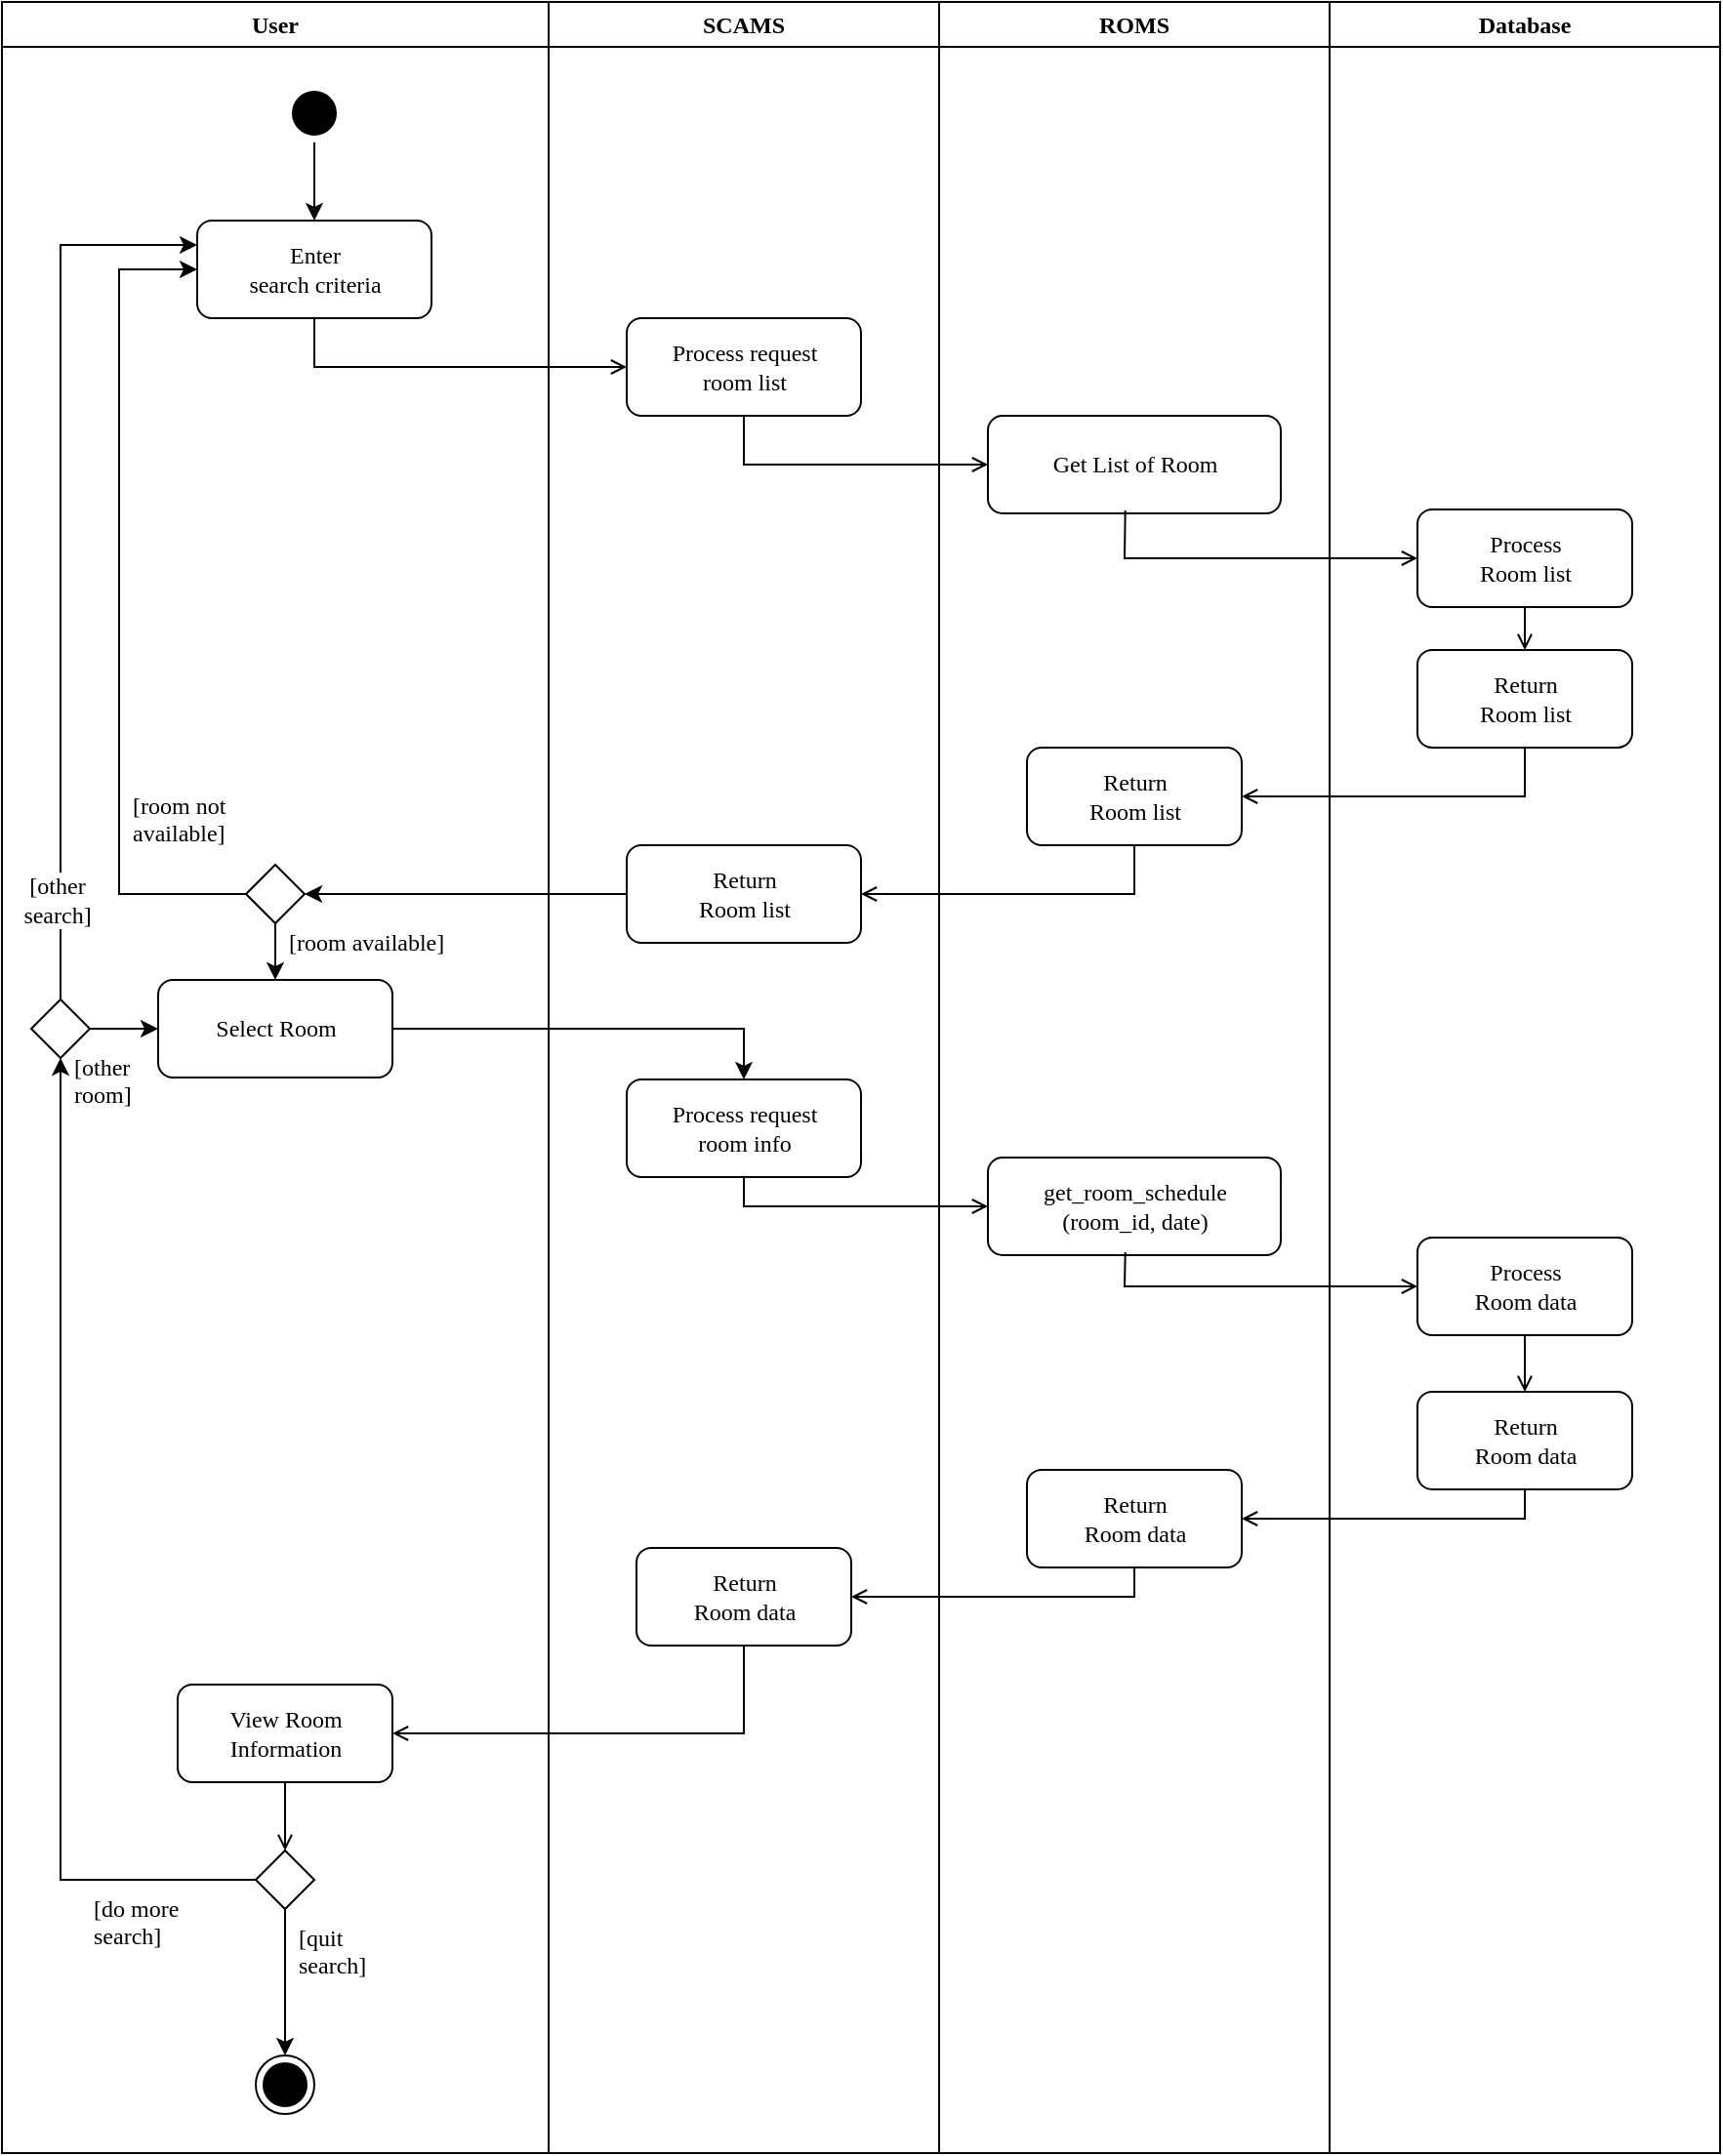 <mxfile version="12.1.3" type="device" pages="1"><diagram name="Page-1" id="e7e014a7-5840-1c2e-5031-d8a46d1fe8dd"><mxGraphModel dx="1024" dy="539" grid="1" gridSize="10" guides="1" tooltips="1" connect="1" arrows="1" fold="1" page="1" pageScale="1" pageWidth="1169" pageHeight="826" background="#ffffff" math="0" shadow="0"><root><mxCell id="0"/><mxCell id="1" parent="0"/><mxCell id="2" value="User" style="swimlane;whiteSpace=wrap;strokeColor=#000000;fontFamily=Lucida Console;html=1;verticalAlign=middle;fontSize=12;" parent="1" vertex="1"><mxGeometry x="120" y="128" width="280" height="1102" as="geometry"/></mxCell><mxCell id="pT0pk6XVGQYDzjTI1Kva-50" style="edgeStyle=orthogonalEdgeStyle;rounded=0;orthogonalLoop=1;jettySize=auto;html=1;fontFamily=Lucida Console;" edge="1" parent="2" source="5" target="7"><mxGeometry relative="1" as="geometry"/></mxCell><mxCell id="5" value="" style="ellipse;shape=startState;fillColor=#000000;strokeColor=#000000;fontFamily=Lucida Console;html=1;verticalAlign=middle;fontSize=12;" parent="2" vertex="1"><mxGeometry x="145" y="42" width="30" height="30" as="geometry"/></mxCell><mxCell id="7" value="&lt;div&gt;Enter &lt;br&gt;&lt;/div&gt;&lt;div&gt;search criteria&lt;/div&gt;" style="strokeColor=#000000;fontFamily=Lucida Console;html=1;verticalAlign=middle;fontSize=12;rounded=1;" parent="2" vertex="1"><mxGeometry x="100" y="112" width="120" height="50" as="geometry"/></mxCell><mxCell id="vPv_AgrXGApGeAOAyEXG-90" value="Select Room" style="strokeColor=#000000;fontFamily=Lucida Console;html=1;verticalAlign=middle;fontSize=12;rounded=1;" parent="2" vertex="1"><mxGeometry x="80" y="501" width="120" height="50" as="geometry"/></mxCell><mxCell id="vPv_AgrXGApGeAOAyEXG-112" style="edgeStyle=orthogonalEdgeStyle;rounded=0;orthogonalLoop=1;jettySize=auto;html=1;entryX=0.5;entryY=0;entryDx=0;entryDy=0;endArrow=open;endFill=0;strokeColor=#000000;fontFamily=Lucida Console;fontSize=12;" parent="2" source="vPv_AgrXGApGeAOAyEXG-105" target="vPv_AgrXGApGeAOAyEXG-109" edge="1"><mxGeometry relative="1" as="geometry"/></mxCell><mxCell id="vPv_AgrXGApGeAOAyEXG-105" value="&lt;div&gt;View Room &lt;br&gt;&lt;/div&gt;&lt;div&gt;Information&lt;br&gt;&lt;/div&gt;" style="strokeColor=#000000;fontFamily=Lucida Console;html=1;verticalAlign=middle;fontSize=12;rounded=1;" parent="2" vertex="1"><mxGeometry x="90" y="862" width="110" height="50" as="geometry"/></mxCell><mxCell id="38" value="" style="ellipse;shape=endState;fillColor=#000000;strokeColor=#000000;fontFamily=Lucida Console;html=1;verticalAlign=middle;fontSize=12;" parent="2" vertex="1"><mxGeometry x="130" y="1052" width="30" height="30" as="geometry"/></mxCell><mxCell id="pT0pk6XVGQYDzjTI1Kva-52" style="edgeStyle=orthogonalEdgeStyle;rounded=0;orthogonalLoop=1;jettySize=auto;html=1;fontFamily=Lucida Console;" edge="1" parent="2" source="vPv_AgrXGApGeAOAyEXG-109" target="38"><mxGeometry relative="1" as="geometry"/></mxCell><mxCell id="pT0pk6XVGQYDzjTI1Kva-53" style="edgeStyle=orthogonalEdgeStyle;rounded=0;orthogonalLoop=1;jettySize=auto;html=1;entryX=0.5;entryY=1;entryDx=0;entryDy=0;fontFamily=Lucida Console;" edge="1" parent="2" source="vPv_AgrXGApGeAOAyEXG-109" target="pT0pk6XVGQYDzjTI1Kva-49"><mxGeometry relative="1" as="geometry"/></mxCell><mxCell id="vPv_AgrXGApGeAOAyEXG-109" value="" style="rhombus;whiteSpace=wrap;html=1;rounded=0;strokeColor=#000000;fillColor=none;fontFamily=Lucida Console;fontSize=12;" parent="2" vertex="1"><mxGeometry x="130" y="947" width="30" height="30" as="geometry"/></mxCell><mxCell id="vPv_AgrXGApGeAOAyEXG-116" value="&lt;div&gt;[do more&lt;/div&gt;&lt;div&gt;search]&lt;br&gt;&lt;/div&gt;" style="text;html=1;resizable=0;points=[];autosize=1;align=left;verticalAlign=top;spacingTop=-4;fontSize=12;fontFamily=Lucida Console;" parent="2" vertex="1"><mxGeometry x="45" y="967" width="70" height="30" as="geometry"/></mxCell><mxCell id="pT0pk6XVGQYDzjTI1Kva-41" style="edgeStyle=orthogonalEdgeStyle;rounded=0;orthogonalLoop=1;jettySize=auto;html=1;fontFamily=Lucida Console;" edge="1" parent="2" source="pT0pk6XVGQYDzjTI1Kva-39" target="vPv_AgrXGApGeAOAyEXG-90"><mxGeometry relative="1" as="geometry"/></mxCell><mxCell id="pT0pk6XVGQYDzjTI1Kva-60" style="edgeStyle=orthogonalEdgeStyle;rounded=0;orthogonalLoop=1;jettySize=auto;html=1;entryX=0;entryY=0.5;entryDx=0;entryDy=0;fontFamily=Lucida Console;" edge="1" parent="2" source="pT0pk6XVGQYDzjTI1Kva-39" target="7"><mxGeometry relative="1" as="geometry"><Array as="points"><mxPoint x="60" y="457"/><mxPoint x="60" y="137"/></Array></mxGeometry></mxCell><mxCell id="pT0pk6XVGQYDzjTI1Kva-39" value="" style="rhombus;whiteSpace=wrap;html=1;rounded=0;strokeColor=#000000;fillColor=none;fontFamily=Lucida Console;fontSize=12;" vertex="1" parent="2"><mxGeometry x="125" y="442" width="30" height="30" as="geometry"/></mxCell><mxCell id="pT0pk6XVGQYDzjTI1Kva-42" value="&lt;div&gt;[room available]&lt;/div&gt;" style="text;html=1;resizable=0;points=[];autosize=1;align=left;verticalAlign=top;spacingTop=-4;fontFamily=Lucida Console;" vertex="1" parent="2"><mxGeometry x="145" y="472" width="100" height="20" as="geometry"/></mxCell><mxCell id="pT0pk6XVGQYDzjTI1Kva-48" value="&lt;div&gt;[room not&lt;/div&gt;&lt;div&gt;available]&lt;br&gt;&lt;/div&gt;" style="text;html=1;resizable=0;points=[];autosize=1;align=left;verticalAlign=top;spacingTop=-4;fontFamily=Lucida Console;" vertex="1" parent="2"><mxGeometry x="65" y="402" width="70" height="30" as="geometry"/></mxCell><mxCell id="pT0pk6XVGQYDzjTI1Kva-54" style="edgeStyle=orthogonalEdgeStyle;rounded=0;orthogonalLoop=1;jettySize=auto;html=1;fontFamily=Lucida Console;" edge="1" parent="2" source="pT0pk6XVGQYDzjTI1Kva-49" target="vPv_AgrXGApGeAOAyEXG-90"><mxGeometry relative="1" as="geometry"/></mxCell><mxCell id="pT0pk6XVGQYDzjTI1Kva-56" style="edgeStyle=orthogonalEdgeStyle;rounded=0;orthogonalLoop=1;jettySize=auto;html=1;entryX=0;entryY=0.25;entryDx=0;entryDy=0;fontFamily=Lucida Console;" edge="1" parent="2" source="pT0pk6XVGQYDzjTI1Kva-49" target="7"><mxGeometry relative="1" as="geometry"><mxPoint x="50" y="307" as="targetPoint"/><Array as="points"><mxPoint x="30" y="125"/></Array></mxGeometry></mxCell><mxCell id="pT0pk6XVGQYDzjTI1Kva-59" value="&lt;div&gt;[other&lt;/div&gt;&lt;div&gt;search]&lt;br&gt;&lt;/div&gt;" style="text;html=1;resizable=0;points=[];align=center;verticalAlign=middle;labelBackgroundColor=#ffffff;fontFamily=Lucida Console;" vertex="1" connectable="0" parent="pT0pk6XVGQYDzjTI1Kva-56"><mxGeometry x="-0.777" y="2" relative="1" as="geometry"><mxPoint as="offset"/></mxGeometry></mxCell><mxCell id="pT0pk6XVGQYDzjTI1Kva-49" value="" style="rhombus;whiteSpace=wrap;html=1;rounded=0;strokeColor=#000000;fillColor=none;fontFamily=Lucida Console;fontSize=12;" vertex="1" parent="2"><mxGeometry x="15" y="511" width="30" height="30" as="geometry"/></mxCell><mxCell id="vPv_AgrXGApGeAOAyEXG-113" value="&lt;div&gt;[quit&lt;/div&gt;&lt;div&gt;search]&lt;br&gt;&lt;/div&gt;" style="text;html=1;resizable=0;points=[];autosize=1;align=left;verticalAlign=top;spacingTop=-4;fontSize=12;fontFamily=Lucida Console;" parent="2" vertex="1"><mxGeometry x="150" y="982" width="70" height="30" as="geometry"/></mxCell><mxCell id="pT0pk6XVGQYDzjTI1Kva-55" value="&lt;div&gt;[other&lt;/div&gt;&lt;div&gt;room]&lt;br&gt;&lt;/div&gt;" style="text;html=1;resizable=0;points=[];autosize=1;align=left;verticalAlign=top;spacingTop=-4;fontFamily=Lucida Console;" vertex="1" parent="2"><mxGeometry x="35" y="536" width="60" height="30" as="geometry"/></mxCell><mxCell id="3" value="SCAMS" style="swimlane;whiteSpace=wrap;startSize=23;strokeColor=#000000;fontFamily=Lucida Console;html=1;verticalAlign=middle;fontSize=12;" parent="1" vertex="1"><mxGeometry x="400" y="128" width="200" height="1102" as="geometry"/></mxCell><mxCell id="8" value="&lt;div&gt;Process request&lt;/div&gt;room list " style="strokeColor=#000000;fontFamily=Lucida Console;html=1;verticalAlign=middle;fontSize=12;rounded=1;" parent="3" vertex="1"><mxGeometry x="40" y="162" width="120" height="50" as="geometry"/></mxCell><mxCell id="vPv_AgrXGApGeAOAyEXG-87" value="&lt;div&gt;Return&lt;/div&gt;&lt;div&gt;Room list&lt;br&gt;&lt;/div&gt;" style="strokeColor=#000000;fontFamily=Lucida Console;html=1;verticalAlign=middle;fontSize=12;rounded=1;" parent="3" vertex="1"><mxGeometry x="40" y="432" width="120" height="50" as="geometry"/></mxCell><mxCell id="vPv_AgrXGApGeAOAyEXG-94" value="&lt;div&gt;Process request&lt;/div&gt;&lt;div&gt;room info&lt;br&gt;&lt;/div&gt;" style="strokeColor=#000000;fontFamily=Lucida Console;html=1;verticalAlign=middle;fontSize=12;rounded=1;" parent="3" vertex="1"><mxGeometry x="40" y="552" width="120" height="50" as="geometry"/></mxCell><mxCell id="vPv_AgrXGApGeAOAyEXG-102" value="&lt;div&gt;Return&lt;/div&gt;&lt;div&gt;Room data&lt;br&gt;&lt;/div&gt;" style="strokeColor=#000000;fontFamily=Lucida Console;html=1;verticalAlign=middle;fontSize=12;rounded=1;" parent="3" vertex="1"><mxGeometry x="45" y="792" width="110" height="50" as="geometry"/></mxCell><mxCell id="4" value="ROMS" style="swimlane;whiteSpace=wrap;fontFamily=Lucida Console;html=1;verticalAlign=middle;fontSize=12;" parent="1" vertex="1"><mxGeometry x="600" y="128" width="200" height="1102" as="geometry"/></mxCell><mxCell id="10" value="Get List of Room" style="strokeColor=#000000;fontFamily=Lucida Console;html=1;verticalAlign=middle;fontSize=12;rounded=1;" parent="4" vertex="1"><mxGeometry x="25" y="212" width="150" height="50" as="geometry"/></mxCell><mxCell id="vPv_AgrXGApGeAOAyEXG-58" value="&lt;div&gt;Return&lt;/div&gt;&lt;div&gt;Room list&lt;br&gt;&lt;/div&gt;" style="strokeColor=#000000;fontFamily=Lucida Console;html=1;verticalAlign=middle;fontSize=12;rounded=1;" parent="4" vertex="1"><mxGeometry x="45" y="382" width="110" height="50" as="geometry"/></mxCell><mxCell id="vPv_AgrXGApGeAOAyEXG-78" value="&lt;div&gt;get_room_schedule&lt;/div&gt;&lt;div&gt;(room_id, date)&lt;/div&gt;" style="strokeColor=#000000;fontFamily=Lucida Console;html=1;verticalAlign=middle;fontSize=12;rounded=1;" parent="4" vertex="1"><mxGeometry x="25" y="592" width="150" height="50" as="geometry"/></mxCell><mxCell id="vPv_AgrXGApGeAOAyEXG-79" value="&lt;div&gt;Return&lt;/div&gt;&lt;div&gt;Room data&lt;br&gt;&lt;/div&gt;" style="strokeColor=#000000;fontFamily=Lucida Console;html=1;verticalAlign=middle;fontSize=12;rounded=1;" parent="4" vertex="1"><mxGeometry x="45" y="752" width="110" height="50" as="geometry"/></mxCell><mxCell id="20" value="" style="endArrow=open;strokeColor=#000000;endFill=1;rounded=0;fontFamily=Lucida Console;html=1;verticalAlign=middle;fontSize=12;exitX=0.469;exitY=0.97;exitDx=0;exitDy=0;exitPerimeter=0;" parent="1" source="10" target="18" edge="1"><mxGeometry relative="1" as="geometry"><Array as="points"><mxPoint x="695" y="413"/></Array></mxGeometry></mxCell><mxCell id="vPv_AgrXGApGeAOAyEXG-41" value="Database" style="swimlane;whiteSpace=wrap;fontFamily=Lucida Console;html=1;verticalAlign=middle;fontSize=12;" parent="1" vertex="1"><mxGeometry x="800" y="128" width="200" height="1102" as="geometry"/></mxCell><mxCell id="vPv_AgrXGApGeAOAyEXG-55" value="" style="edgeStyle=orthogonalEdgeStyle;rounded=0;orthogonalLoop=1;jettySize=auto;html=1;strokeColor=#000000;fontFamily=Lucida Console;fontSize=12;endArrow=open;endFill=0;" parent="vPv_AgrXGApGeAOAyEXG-41" source="18" target="vPv_AgrXGApGeAOAyEXG-54" edge="1"><mxGeometry relative="1" as="geometry"/></mxCell><mxCell id="18" value="&lt;div&gt;Process&lt;/div&gt;&lt;div&gt;Room list&lt;br&gt;&lt;/div&gt;" style="strokeColor=#000000;fontFamily=Lucida Console;html=1;verticalAlign=middle;fontSize=12;rounded=1;" parent="vPv_AgrXGApGeAOAyEXG-41" vertex="1"><mxGeometry x="45" y="260" width="110" height="50" as="geometry"/></mxCell><mxCell id="vPv_AgrXGApGeAOAyEXG-54" value="&lt;div&gt;Return&lt;/div&gt;&lt;div&gt;Room list&lt;br&gt;&lt;/div&gt;" style="strokeColor=#000000;fontFamily=Lucida Console;html=1;verticalAlign=middle;fontSize=12;rounded=1;" parent="vPv_AgrXGApGeAOAyEXG-41" vertex="1"><mxGeometry x="45" y="332" width="110" height="50" as="geometry"/></mxCell><mxCell id="vPv_AgrXGApGeAOAyEXG-82" value="&lt;div&gt;Process&lt;/div&gt;&lt;div&gt;Room data&lt;br&gt;&lt;/div&gt;" style="strokeColor=#000000;fontFamily=Lucida Console;html=1;verticalAlign=middle;fontSize=12;rounded=1;" parent="vPv_AgrXGApGeAOAyEXG-41" vertex="1"><mxGeometry x="45" y="633" width="110" height="50" as="geometry"/></mxCell><mxCell id="vPv_AgrXGApGeAOAyEXG-83" value="&lt;div&gt;Return&lt;/div&gt;&lt;div&gt;Room data&lt;br&gt;&lt;/div&gt;" style="strokeColor=#000000;fontFamily=Lucida Console;html=1;verticalAlign=middle;fontSize=12;rounded=1;" parent="vPv_AgrXGApGeAOAyEXG-41" vertex="1"><mxGeometry x="45" y="712" width="110" height="50" as="geometry"/></mxCell><mxCell id="vPv_AgrXGApGeAOAyEXG-81" value="" style="edgeStyle=orthogonalEdgeStyle;rounded=0;orthogonalLoop=1;jettySize=auto;html=1;strokeColor=#000000;fontFamily=Lucida Console;fontSize=12;endArrow=open;endFill=0;" parent="vPv_AgrXGApGeAOAyEXG-41" source="vPv_AgrXGApGeAOAyEXG-82" target="vPv_AgrXGApGeAOAyEXG-83" edge="1"><mxGeometry relative="1" as="geometry"/></mxCell><mxCell id="9" value="" style="endArrow=open;strokeColor=#000000;endFill=1;rounded=0;fontFamily=Lucida Console;html=1;verticalAlign=middle;fontSize=12;exitX=0.5;exitY=1;exitDx=0;exitDy=0;" parent="1" target="8" edge="1" source="7"><mxGeometry relative="1" as="geometry"><mxPoint x="315" y="291" as="sourcePoint"/><Array as="points"><mxPoint x="280" y="315"/></Array></mxGeometry></mxCell><mxCell id="11" value="" style="endArrow=open;strokeColor=#000000;endFill=1;rounded=0;fontFamily=Lucida Console;html=1;verticalAlign=middle;fontSize=12;entryX=0;entryY=0.5;entryDx=0;entryDy=0;exitX=0.5;exitY=1;exitDx=0;exitDy=0;" parent="1" source="8" target="10" edge="1"><mxGeometry relative="1" as="geometry"><Array as="points"><mxPoint x="500" y="365"/></Array></mxGeometry></mxCell><mxCell id="vPv_AgrXGApGeAOAyEXG-80" value="" style="endArrow=open;strokeColor=#000000;endFill=1;rounded=0;fontFamily=Lucida Console;html=1;verticalAlign=middle;fontSize=12;exitX=0.469;exitY=0.97;exitDx=0;exitDy=0;exitPerimeter=0;" parent="1" source="vPv_AgrXGApGeAOAyEXG-78" target="vPv_AgrXGApGeAOAyEXG-82" edge="1"><mxGeometry relative="1" as="geometry"><Array as="points"><mxPoint x="695" y="786"/></Array></mxGeometry></mxCell><mxCell id="vPv_AgrXGApGeAOAyEXG-84" value="" style="endArrow=open;strokeColor=#000000;endFill=1;rounded=0;fontFamily=Lucida Console;html=1;verticalAlign=middle;fontSize=12;exitX=0.5;exitY=1;exitDx=0;exitDy=0;entryX=1;entryY=0.5;entryDx=0;entryDy=0;" parent="1" source="vPv_AgrXGApGeAOAyEXG-54" target="vPv_AgrXGApGeAOAyEXG-58" edge="1"><mxGeometry relative="1" as="geometry"><mxPoint x="705.35" y="446.5" as="sourcePoint"/><mxPoint x="855" y="495" as="targetPoint"/><Array as="points"><mxPoint x="900" y="535"/></Array></mxGeometry></mxCell><mxCell id="vPv_AgrXGApGeAOAyEXG-86" value="" style="endArrow=open;strokeColor=#000000;endFill=1;rounded=0;fontFamily=Lucida Console;html=1;verticalAlign=middle;fontSize=12;exitX=0.5;exitY=1;exitDx=0;exitDy=0;entryX=1;entryY=0.5;entryDx=0;entryDy=0;" parent="1" source="vPv_AgrXGApGeAOAyEXG-58" target="vPv_AgrXGApGeAOAyEXG-87" edge="1"><mxGeometry relative="1" as="geometry"><mxPoint x="697.5" y="640" as="sourcePoint"/><mxPoint x="550" y="665" as="targetPoint"/><Array as="points"><mxPoint x="700" y="585"/></Array></mxGeometry></mxCell><mxCell id="vPv_AgrXGApGeAOAyEXG-96" value="" style="endArrow=open;strokeColor=#000000;endFill=1;rounded=0;fontFamily=Lucida Console;html=1;verticalAlign=middle;fontSize=12;entryX=0;entryY=0.5;entryDx=0;entryDy=0;exitX=0.5;exitY=1;exitDx=0;exitDy=0;" parent="1" source="vPv_AgrXGApGeAOAyEXG-94" target="vPv_AgrXGApGeAOAyEXG-78" edge="1"><mxGeometry relative="1" as="geometry"><mxPoint x="500" y="740" as="sourcePoint"/><mxPoint x="625" y="765" as="targetPoint"/><Array as="points"><mxPoint x="500" y="745"/></Array></mxGeometry></mxCell><mxCell id="vPv_AgrXGApGeAOAyEXG-101" value="" style="endArrow=open;strokeColor=#000000;endFill=1;rounded=0;fontFamily=Lucida Console;html=1;verticalAlign=middle;fontSize=12;exitX=0.5;exitY=1;exitDx=0;exitDy=0;entryX=1;entryY=0.5;entryDx=0;entryDy=0;" parent="1" source="vPv_AgrXGApGeAOAyEXG-83" target="vPv_AgrXGApGeAOAyEXG-79" edge="1"><mxGeometry relative="1" as="geometry"><mxPoint x="935" y="1010" as="sourcePoint"/><mxPoint x="790" y="1035" as="targetPoint"/><Array as="points"><mxPoint x="900" y="905"/></Array></mxGeometry></mxCell><mxCell id="vPv_AgrXGApGeAOAyEXG-104" value="" style="endArrow=open;strokeColor=#000000;endFill=1;rounded=0;fontFamily=Lucida Console;html=1;verticalAlign=middle;fontSize=12;exitX=0.5;exitY=1;exitDx=0;exitDy=0;entryX=1;entryY=0.5;entryDx=0;entryDy=0;" parent="1" source="vPv_AgrXGApGeAOAyEXG-79" target="vPv_AgrXGApGeAOAyEXG-102" edge="1"><mxGeometry relative="1" as="geometry"><mxPoint x="700" y="980" as="sourcePoint"/><mxPoint x="555" y="995" as="targetPoint"/><Array as="points"><mxPoint x="700" y="945"/></Array></mxGeometry></mxCell><mxCell id="vPv_AgrXGApGeAOAyEXG-106" value="" style="endArrow=open;strokeColor=#000000;endFill=1;rounded=0;fontFamily=Lucida Console;html=1;verticalAlign=middle;fontSize=12;entryX=1;entryY=0.5;entryDx=0;entryDy=0;exitX=0.5;exitY=1;exitDx=0;exitDy=0;" parent="1" source="vPv_AgrXGApGeAOAyEXG-102" target="vPv_AgrXGApGeAOAyEXG-105" edge="1"><mxGeometry relative="1" as="geometry"><mxPoint x="500" y="980" as="sourcePoint"/><mxPoint x="355" y="1035" as="targetPoint"/><Array as="points"><mxPoint x="500" y="1015"/></Array></mxGeometry></mxCell><mxCell id="pT0pk6XVGQYDzjTI1Kva-40" style="edgeStyle=orthogonalEdgeStyle;rounded=0;orthogonalLoop=1;jettySize=auto;html=1;entryX=1;entryY=0.5;entryDx=0;entryDy=0;fontFamily=Lucida Console;" edge="1" parent="1" source="vPv_AgrXGApGeAOAyEXG-87" target="pT0pk6XVGQYDzjTI1Kva-39"><mxGeometry relative="1" as="geometry"/></mxCell><mxCell id="pT0pk6XVGQYDzjTI1Kva-47" style="edgeStyle=orthogonalEdgeStyle;rounded=0;orthogonalLoop=1;jettySize=auto;html=1;entryX=0.5;entryY=0;entryDx=0;entryDy=0;fontFamily=Lucida Console;" edge="1" parent="1" source="vPv_AgrXGApGeAOAyEXG-90" target="vPv_AgrXGApGeAOAyEXG-94"><mxGeometry relative="1" as="geometry"/></mxCell></root></mxGraphModel></diagram></mxfile>